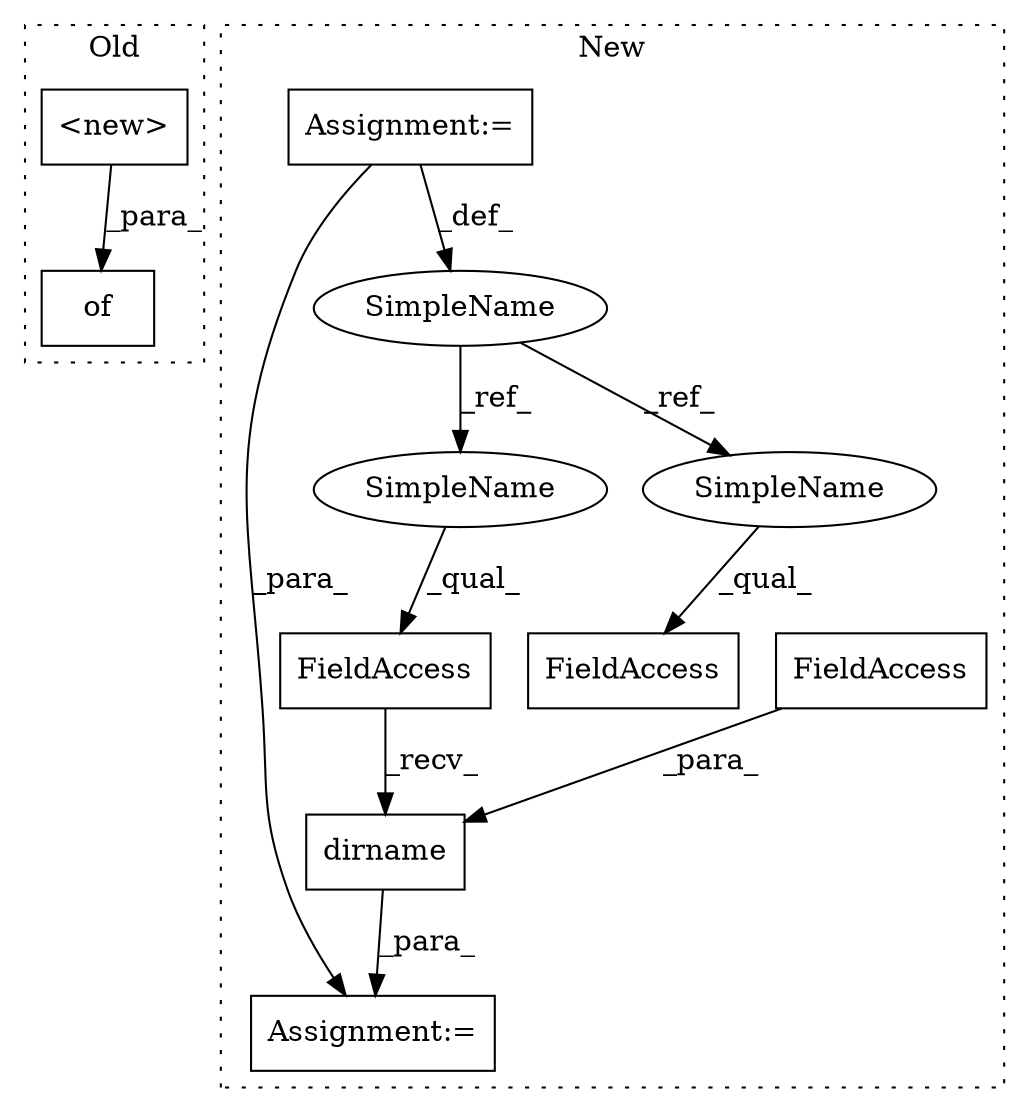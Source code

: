digraph G {
subgraph cluster0 {
1 [label="<new>" a="14" s="600" l="20" shape="box"];
8 [label="of" a="32" s="585,620" l="3,1" shape="box"];
label = "Old";
style="dotted";
}
subgraph cluster1 {
2 [label="dirname" a="32" s="208,224" l="8,1" shape="box"];
3 [label="FieldAccess" a="22" s="200" l="7" shape="box"];
4 [label="Assignment:=" a="7" s="199" l="1" shape="box"];
5 [label="SimpleName" a="42" s="160" l="2" shape="ellipse"];
6 [label="FieldAccess" a="22" s="522" l="7" shape="box"];
7 [label="FieldAccess" a="22" s="216" l="8" shape="box"];
9 [label="Assignment:=" a="7" s="160" l="2" shape="box"];
10 [label="SimpleName" a="42" s="200" l="2" shape="ellipse"];
11 [label="SimpleName" a="42" s="522" l="2" shape="ellipse"];
label = "New";
style="dotted";
}
1 -> 8 [label="_para_"];
2 -> 4 [label="_para_"];
3 -> 2 [label="_recv_"];
5 -> 10 [label="_ref_"];
5 -> 11 [label="_ref_"];
7 -> 2 [label="_para_"];
9 -> 4 [label="_para_"];
9 -> 5 [label="_def_"];
10 -> 3 [label="_qual_"];
11 -> 6 [label="_qual_"];
}